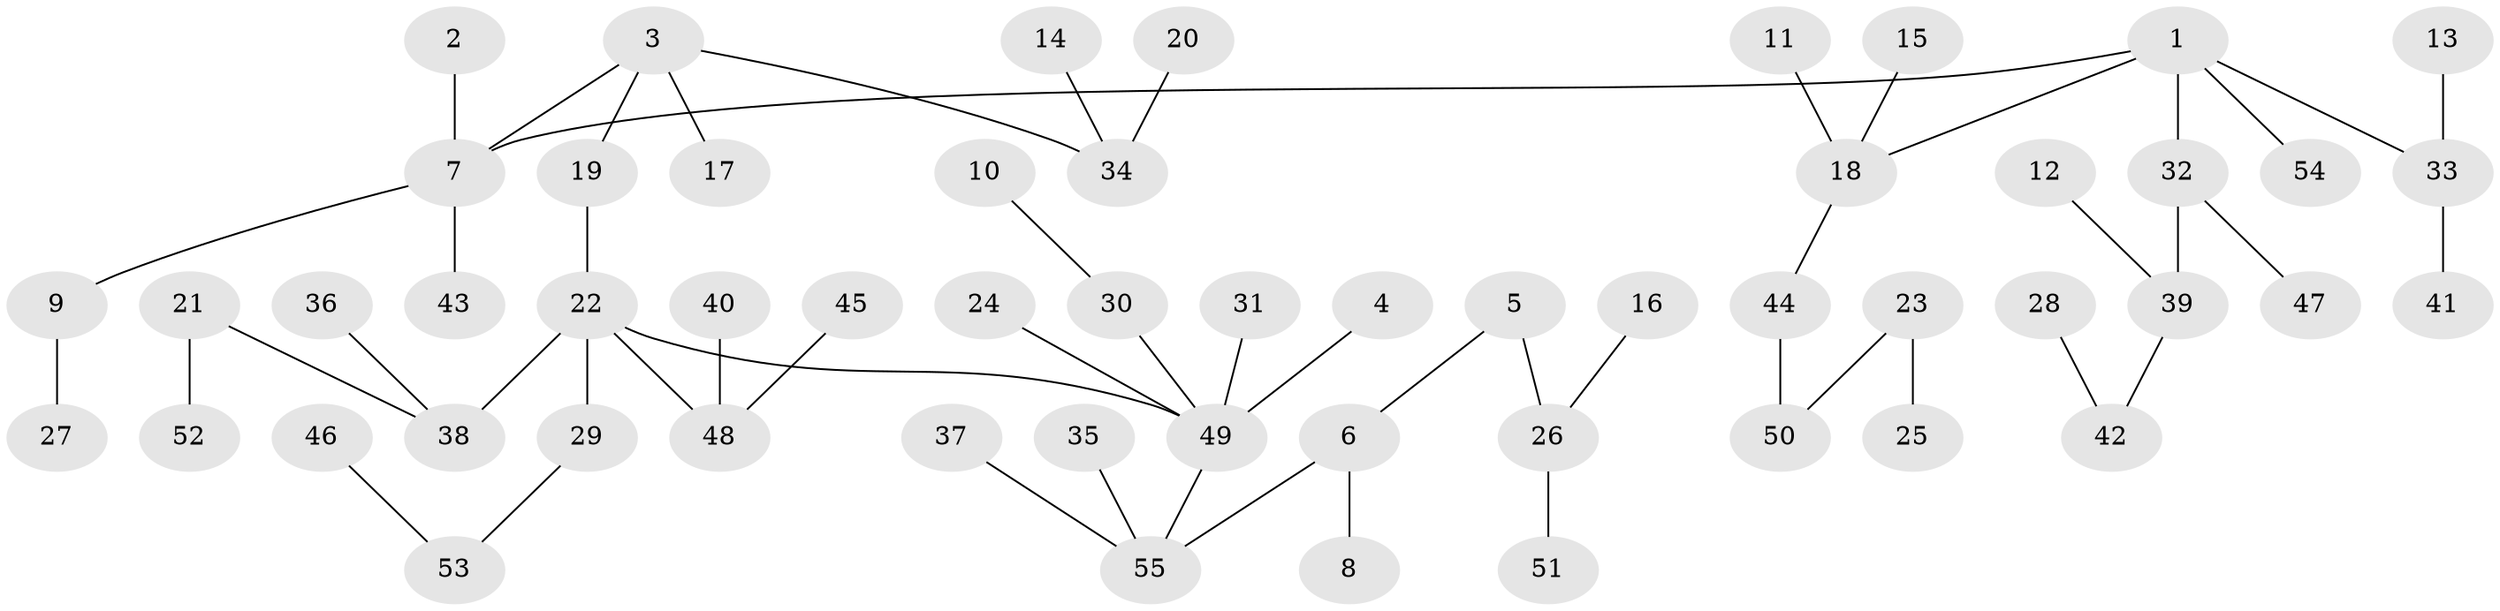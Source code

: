 // original degree distribution, {4: 0.07272727272727272, 6: 0.01818181818181818, 5: 0.03636363636363636, 2: 0.21818181818181817, 3: 0.12727272727272726, 7: 0.00909090909090909, 1: 0.5181818181818182}
// Generated by graph-tools (version 1.1) at 2025/50/03/09/25 03:50:17]
// undirected, 55 vertices, 54 edges
graph export_dot {
graph [start="1"]
  node [color=gray90,style=filled];
  1;
  2;
  3;
  4;
  5;
  6;
  7;
  8;
  9;
  10;
  11;
  12;
  13;
  14;
  15;
  16;
  17;
  18;
  19;
  20;
  21;
  22;
  23;
  24;
  25;
  26;
  27;
  28;
  29;
  30;
  31;
  32;
  33;
  34;
  35;
  36;
  37;
  38;
  39;
  40;
  41;
  42;
  43;
  44;
  45;
  46;
  47;
  48;
  49;
  50;
  51;
  52;
  53;
  54;
  55;
  1 -- 7 [weight=1.0];
  1 -- 18 [weight=1.0];
  1 -- 32 [weight=1.0];
  1 -- 33 [weight=1.0];
  1 -- 54 [weight=1.0];
  2 -- 7 [weight=1.0];
  3 -- 7 [weight=1.0];
  3 -- 17 [weight=1.0];
  3 -- 19 [weight=1.0];
  3 -- 34 [weight=1.0];
  4 -- 49 [weight=1.0];
  5 -- 6 [weight=1.0];
  5 -- 26 [weight=1.0];
  6 -- 8 [weight=1.0];
  6 -- 55 [weight=1.0];
  7 -- 9 [weight=1.0];
  7 -- 43 [weight=1.0];
  9 -- 27 [weight=1.0];
  10 -- 30 [weight=1.0];
  11 -- 18 [weight=1.0];
  12 -- 39 [weight=1.0];
  13 -- 33 [weight=1.0];
  14 -- 34 [weight=1.0];
  15 -- 18 [weight=1.0];
  16 -- 26 [weight=1.0];
  18 -- 44 [weight=1.0];
  19 -- 22 [weight=1.0];
  20 -- 34 [weight=1.0];
  21 -- 38 [weight=1.0];
  21 -- 52 [weight=1.0];
  22 -- 29 [weight=1.0];
  22 -- 38 [weight=1.0];
  22 -- 48 [weight=1.0];
  22 -- 49 [weight=1.0];
  23 -- 25 [weight=1.0];
  23 -- 50 [weight=1.0];
  24 -- 49 [weight=1.0];
  26 -- 51 [weight=1.0];
  28 -- 42 [weight=1.0];
  29 -- 53 [weight=1.0];
  30 -- 49 [weight=1.0];
  31 -- 49 [weight=1.0];
  32 -- 39 [weight=1.0];
  32 -- 47 [weight=1.0];
  33 -- 41 [weight=1.0];
  35 -- 55 [weight=1.0];
  36 -- 38 [weight=1.0];
  37 -- 55 [weight=1.0];
  39 -- 42 [weight=1.0];
  40 -- 48 [weight=1.0];
  44 -- 50 [weight=1.0];
  45 -- 48 [weight=1.0];
  46 -- 53 [weight=1.0];
  49 -- 55 [weight=1.0];
}
